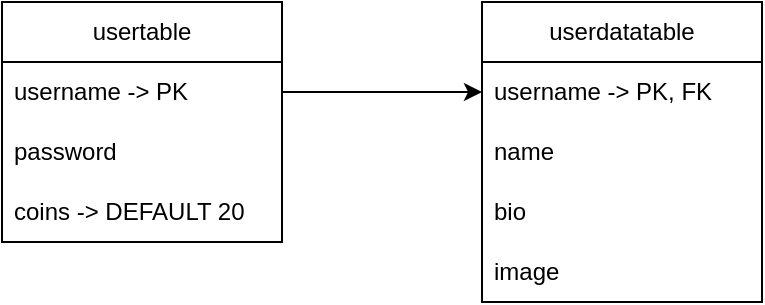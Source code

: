 <mxfile version="22.1.7" type="device">
  <diagram name="Page-1" id="efa7a0a1-bf9b-a30e-e6df-94a7791c09e9">
    <mxGraphModel dx="1247" dy="649" grid="1" gridSize="10" guides="1" tooltips="1" connect="1" arrows="1" fold="1" page="1" pageScale="1" pageWidth="826" pageHeight="1169" background="none" math="0" shadow="0">
      <root>
        <mxCell id="0" />
        <mxCell id="1" parent="0" />
        <mxCell id="D25oaBIb7O1eb691HG5M-118" value="usertable" style="swimlane;fontStyle=0;childLayout=stackLayout;horizontal=1;startSize=30;horizontalStack=0;resizeParent=1;resizeParentMax=0;resizeLast=0;collapsible=1;marginBottom=0;whiteSpace=wrap;html=1;" vertex="1" parent="1">
          <mxGeometry x="80" y="120" width="140" height="120" as="geometry" />
        </mxCell>
        <mxCell id="D25oaBIb7O1eb691HG5M-119" value="username -&amp;gt; PK" style="text;strokeColor=none;fillColor=none;align=left;verticalAlign=middle;spacingLeft=4;spacingRight=4;overflow=hidden;points=[[0,0.5],[1,0.5]];portConstraint=eastwest;rotatable=0;whiteSpace=wrap;html=1;" vertex="1" parent="D25oaBIb7O1eb691HG5M-118">
          <mxGeometry y="30" width="140" height="30" as="geometry" />
        </mxCell>
        <mxCell id="D25oaBIb7O1eb691HG5M-120" value="password" style="text;strokeColor=none;fillColor=none;align=left;verticalAlign=middle;spacingLeft=4;spacingRight=4;overflow=hidden;points=[[0,0.5],[1,0.5]];portConstraint=eastwest;rotatable=0;whiteSpace=wrap;html=1;" vertex="1" parent="D25oaBIb7O1eb691HG5M-118">
          <mxGeometry y="60" width="140" height="30" as="geometry" />
        </mxCell>
        <mxCell id="D25oaBIb7O1eb691HG5M-121" value="coins -&amp;gt; DEFAULT 20" style="text;strokeColor=none;fillColor=none;align=left;verticalAlign=middle;spacingLeft=4;spacingRight=4;overflow=hidden;points=[[0,0.5],[1,0.5]];portConstraint=eastwest;rotatable=0;whiteSpace=wrap;html=1;" vertex="1" parent="D25oaBIb7O1eb691HG5M-118">
          <mxGeometry y="90" width="140" height="30" as="geometry" />
        </mxCell>
        <mxCell id="D25oaBIb7O1eb691HG5M-122" value="userdatatable" style="swimlane;fontStyle=0;childLayout=stackLayout;horizontal=1;startSize=30;horizontalStack=0;resizeParent=1;resizeParentMax=0;resizeLast=0;collapsible=1;marginBottom=0;whiteSpace=wrap;html=1;" vertex="1" parent="1">
          <mxGeometry x="320" y="120" width="140" height="150" as="geometry" />
        </mxCell>
        <mxCell id="D25oaBIb7O1eb691HG5M-123" value="username -&amp;gt; PK, FK" style="text;strokeColor=none;fillColor=none;align=left;verticalAlign=middle;spacingLeft=4;spacingRight=4;overflow=hidden;points=[[0,0.5],[1,0.5]];portConstraint=eastwest;rotatable=0;whiteSpace=wrap;html=1;" vertex="1" parent="D25oaBIb7O1eb691HG5M-122">
          <mxGeometry y="30" width="140" height="30" as="geometry" />
        </mxCell>
        <mxCell id="D25oaBIb7O1eb691HG5M-124" value="name" style="text;strokeColor=none;fillColor=none;align=left;verticalAlign=middle;spacingLeft=4;spacingRight=4;overflow=hidden;points=[[0,0.5],[1,0.5]];portConstraint=eastwest;rotatable=0;whiteSpace=wrap;html=1;" vertex="1" parent="D25oaBIb7O1eb691HG5M-122">
          <mxGeometry y="60" width="140" height="30" as="geometry" />
        </mxCell>
        <mxCell id="D25oaBIb7O1eb691HG5M-125" value="bio" style="text;strokeColor=none;fillColor=none;align=left;verticalAlign=middle;spacingLeft=4;spacingRight=4;overflow=hidden;points=[[0,0.5],[1,0.5]];portConstraint=eastwest;rotatable=0;whiteSpace=wrap;html=1;" vertex="1" parent="D25oaBIb7O1eb691HG5M-122">
          <mxGeometry y="90" width="140" height="30" as="geometry" />
        </mxCell>
        <mxCell id="D25oaBIb7O1eb691HG5M-127" value="image" style="text;strokeColor=none;fillColor=none;align=left;verticalAlign=middle;spacingLeft=4;spacingRight=4;overflow=hidden;points=[[0,0.5],[1,0.5]];portConstraint=eastwest;rotatable=0;whiteSpace=wrap;html=1;" vertex="1" parent="D25oaBIb7O1eb691HG5M-122">
          <mxGeometry y="120" width="140" height="30" as="geometry" />
        </mxCell>
        <mxCell id="D25oaBIb7O1eb691HG5M-128" style="edgeStyle=orthogonalEdgeStyle;rounded=0;orthogonalLoop=1;jettySize=auto;html=1;exitX=1;exitY=0.5;exitDx=0;exitDy=0;entryX=0;entryY=0.5;entryDx=0;entryDy=0;" edge="1" parent="1" source="D25oaBIb7O1eb691HG5M-119" target="D25oaBIb7O1eb691HG5M-123">
          <mxGeometry relative="1" as="geometry" />
        </mxCell>
      </root>
    </mxGraphModel>
  </diagram>
</mxfile>
